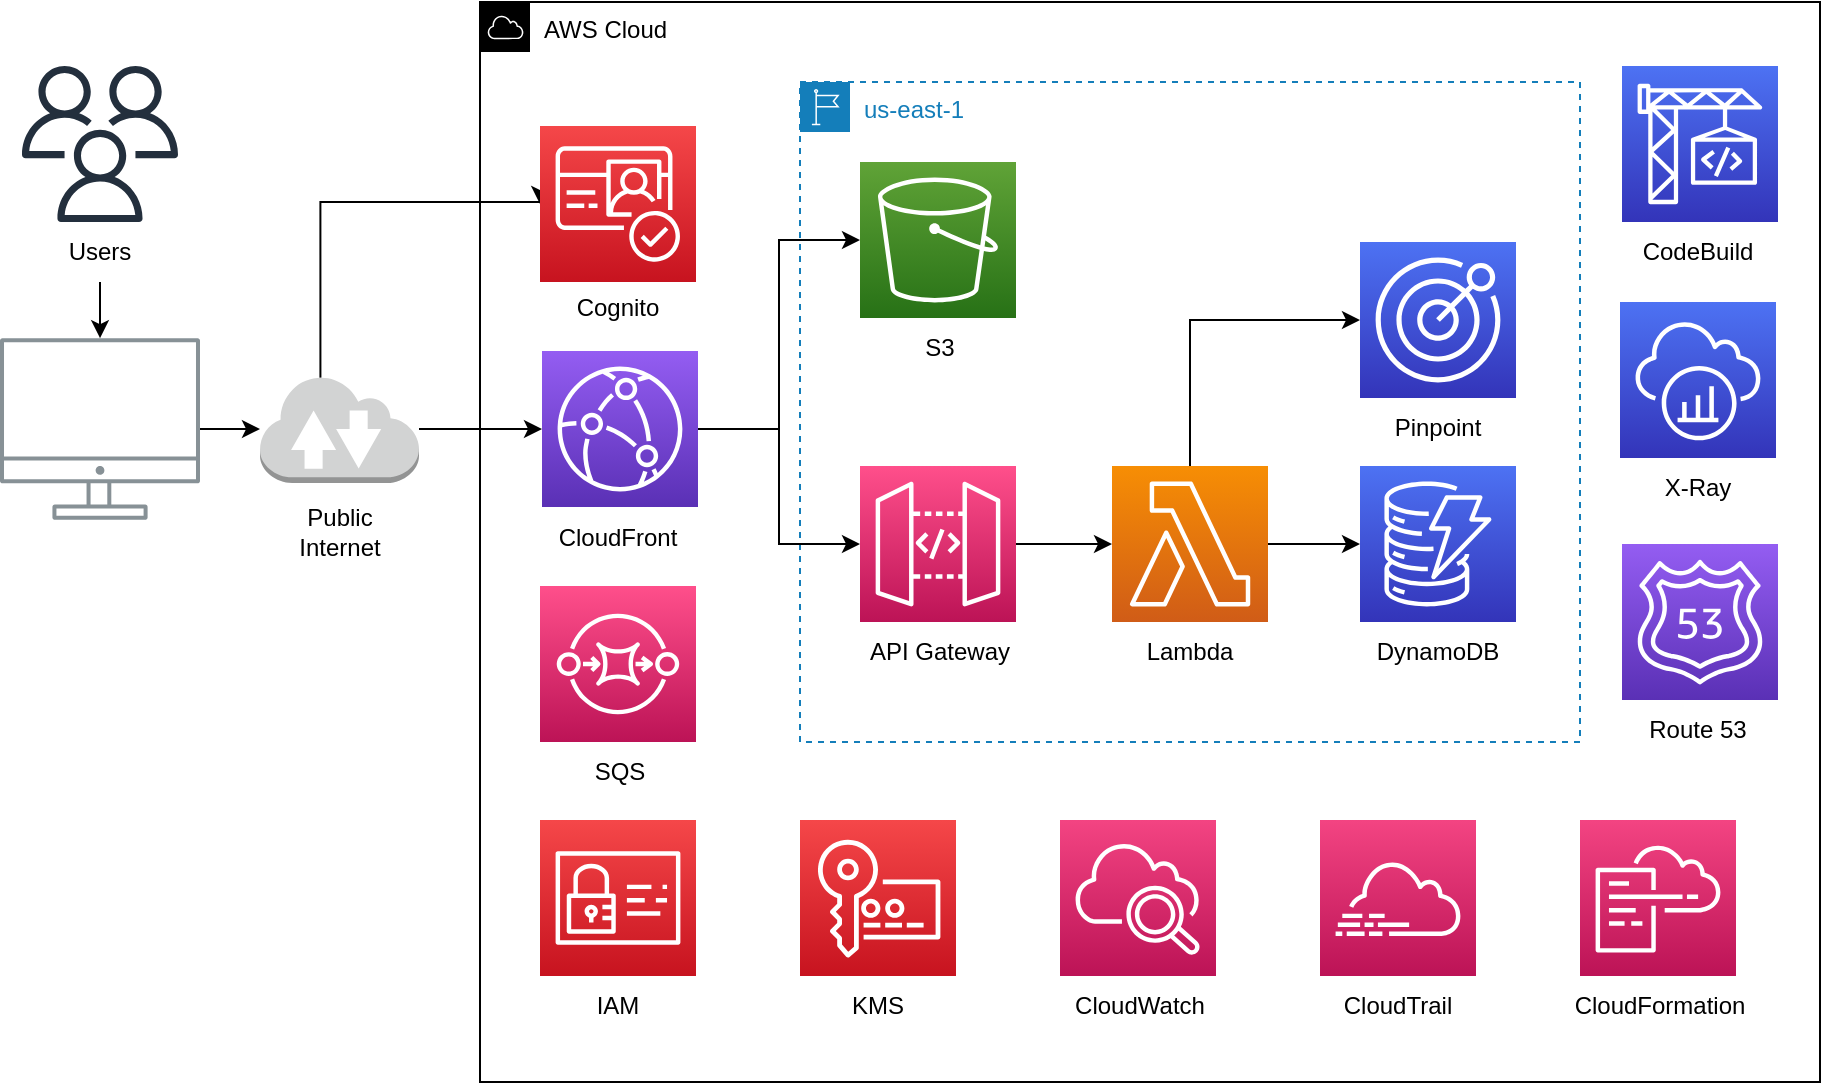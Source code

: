 <mxfile version="22.1.18" type="device">
  <diagram name="Page-1" id="qG-UgUb65IjQXbqusbek">
    <mxGraphModel dx="1222" dy="705" grid="1" gridSize="10" guides="1" tooltips="1" connect="1" arrows="1" fold="1" page="1" pageScale="1" pageWidth="850" pageHeight="1100" background="#ffffff" math="0" shadow="0">
      <root>
        <mxCell id="0" />
        <mxCell id="1" parent="0" />
        <mxCell id="VZD79AlnB5AnJJElgiWm-25" value="" style="edgeStyle=orthogonalEdgeStyle;rounded=0;orthogonalLoop=1;jettySize=auto;html=1;" parent="1" source="VZD79AlnB5AnJJElgiWm-4" target="VZD79AlnB5AnJJElgiWm-22" edge="1">
          <mxGeometry relative="1" as="geometry" />
        </mxCell>
        <mxCell id="VZD79AlnB5AnJJElgiWm-4" value="" style="sketch=0;outlineConnect=0;gradientColor=none;fontColor=#545B64;strokeColor=none;fillColor=#879196;dashed=0;verticalLabelPosition=bottom;verticalAlign=top;align=center;html=1;fontSize=12;fontStyle=0;aspect=fixed;shape=mxgraph.aws4.illustration_desktop;pointerEvents=1" parent="1" vertex="1">
          <mxGeometry x="50" y="228" width="100" height="91" as="geometry" />
        </mxCell>
        <mxCell id="VZD79AlnB5AnJJElgiWm-5" value="AWS Cloud" style="sketch=0;outlineConnect=0;html=1;whiteSpace=wrap;fontSize=12;fontStyle=0;shape=mxgraph.aws4.group;grIcon=mxgraph.aws4.group_aws_cloud;verticalAlign=top;align=left;spacingLeft=30;dashed=0;" parent="1" vertex="1">
          <mxGeometry x="290" y="60" width="670" height="540" as="geometry" />
        </mxCell>
        <mxCell id="VZD79AlnB5AnJJElgiWm-28" style="edgeStyle=orthogonalEdgeStyle;rounded=0;orthogonalLoop=1;jettySize=auto;html=1;exitX=1;exitY=0.5;exitDx=0;exitDy=0;exitPerimeter=0;entryX=0;entryY=0.5;entryDx=0;entryDy=0;entryPerimeter=0;" parent="1" source="VZD79AlnB5AnJJElgiWm-6" target="VZD79AlnB5AnJJElgiWm-7" edge="1">
          <mxGeometry relative="1" as="geometry" />
        </mxCell>
        <mxCell id="VZD79AlnB5AnJJElgiWm-6" value="" style="sketch=0;points=[[0,0,0],[0.25,0,0],[0.5,0,0],[0.75,0,0],[1,0,0],[0,1,0],[0.25,1,0],[0.5,1,0],[0.75,1,0],[1,1,0],[0,0.25,0],[0,0.5,0],[0,0.75,0],[1,0.25,0],[1,0.5,0],[1,0.75,0]];outlineConnect=0;fontColor=#232F3E;gradientColor=#945DF2;gradientDirection=north;fillColor=#5A30B5;strokeColor=#ffffff;dashed=0;verticalLabelPosition=bottom;verticalAlign=top;align=center;html=1;fontSize=12;fontStyle=0;aspect=fixed;shape=mxgraph.aws4.resourceIcon;resIcon=mxgraph.aws4.cloudfront;" parent="1" vertex="1">
          <mxGeometry x="321" y="234.5" width="78" height="78" as="geometry" />
        </mxCell>
        <mxCell id="VZD79AlnB5AnJJElgiWm-12" value="" style="sketch=0;points=[[0,0,0],[0.25,0,0],[0.5,0,0],[0.75,0,0],[1,0,0],[0,1,0],[0.25,1,0],[0.5,1,0],[0.75,1,0],[1,1,0],[0,0.25,0],[0,0.5,0],[0,0.75,0],[1,0.25,0],[1,0.5,0],[1,0.75,0]];points=[[0,0,0],[0.25,0,0],[0.5,0,0],[0.75,0,0],[1,0,0],[0,1,0],[0.25,1,0],[0.5,1,0],[0.75,1,0],[1,1,0],[0,0.25,0],[0,0.5,0],[0,0.75,0],[1,0.25,0],[1,0.5,0],[1,0.75,0]];outlineConnect=0;fontColor=#232F3E;gradientColor=#F34482;gradientDirection=north;fillColor=#BC1356;strokeColor=#ffffff;dashed=0;verticalLabelPosition=bottom;verticalAlign=top;align=center;html=1;fontSize=12;fontStyle=0;aspect=fixed;shape=mxgraph.aws4.resourceIcon;resIcon=mxgraph.aws4.cloudwatch_2;" parent="1" vertex="1">
          <mxGeometry x="580" y="469" width="78" height="78" as="geometry" />
        </mxCell>
        <mxCell id="VZD79AlnB5AnJJElgiWm-13" value="" style="sketch=0;points=[[0,0,0],[0.25,0,0],[0.5,0,0],[0.75,0,0],[1,0,0],[0,1,0],[0.25,1,0],[0.5,1,0],[0.75,1,0],[1,1,0],[0,0.25,0],[0,0.5,0],[0,0.75,0],[1,0.25,0],[1,0.5,0],[1,0.75,0]];points=[[0,0,0],[0.25,0,0],[0.5,0,0],[0.75,0,0],[1,0,0],[0,1,0],[0.25,1,0],[0.5,1,0],[0.75,1,0],[1,1,0],[0,0.25,0],[0,0.5,0],[0,0.75,0],[1,0.25,0],[1,0.5,0],[1,0.75,0]];outlineConnect=0;fontColor=#232F3E;gradientColor=#F34482;gradientDirection=north;fillColor=#BC1356;strokeColor=#ffffff;dashed=0;verticalLabelPosition=bottom;verticalAlign=top;align=center;html=1;fontSize=12;fontStyle=0;aspect=fixed;shape=mxgraph.aws4.resourceIcon;resIcon=mxgraph.aws4.cloudtrail;" parent="1" vertex="1">
          <mxGeometry x="710" y="469" width="78" height="78" as="geometry" />
        </mxCell>
        <mxCell id="VZD79AlnB5AnJJElgiWm-14" value="" style="sketch=0;points=[[0,0,0],[0.25,0,0],[0.5,0,0],[0.75,0,0],[1,0,0],[0,1,0],[0.25,1,0],[0.5,1,0],[0.75,1,0],[1,1,0],[0,0.25,0],[0,0.5,0],[0,0.75,0],[1,0.25,0],[1,0.5,0],[1,0.75,0]];points=[[0,0,0],[0.25,0,0],[0.5,0,0],[0.75,0,0],[1,0,0],[0,1,0],[0.25,1,0],[0.5,1,0],[0.75,1,0],[1,1,0],[0,0.25,0],[0,0.5,0],[0,0.75,0],[1,0.25,0],[1,0.5,0],[1,0.75,0]];outlineConnect=0;fontColor=#232F3E;gradientColor=#F34482;gradientDirection=north;fillColor=#BC1356;strokeColor=#ffffff;dashed=0;verticalLabelPosition=bottom;verticalAlign=top;align=center;html=1;fontSize=12;fontStyle=0;aspect=fixed;shape=mxgraph.aws4.resourceIcon;resIcon=mxgraph.aws4.cloudformation;" parent="1" vertex="1">
          <mxGeometry x="840" y="469" width="78" height="78" as="geometry" />
        </mxCell>
        <mxCell id="VZD79AlnB5AnJJElgiWm-15" value="" style="sketch=0;points=[[0,0,0],[0.25,0,0],[0.5,0,0],[0.75,0,0],[1,0,0],[0,1,0],[0.25,1,0],[0.5,1,0],[0.75,1,0],[1,1,0],[0,0.25,0],[0,0.5,0],[0,0.75,0],[1,0.25,0],[1,0.5,0],[1,0.75,0]];outlineConnect=0;fontColor=#232F3E;gradientColor=#4D72F3;gradientDirection=north;fillColor=#3334B9;strokeColor=#ffffff;dashed=0;verticalLabelPosition=bottom;verticalAlign=top;align=center;html=1;fontSize=12;fontStyle=0;aspect=fixed;shape=mxgraph.aws4.resourceIcon;resIcon=mxgraph.aws4.codebuild;" parent="1" vertex="1">
          <mxGeometry x="861" y="92" width="78" height="78" as="geometry" />
        </mxCell>
        <mxCell id="VZD79AlnB5AnJJElgiWm-16" value="" style="sketch=0;points=[[0,0,0],[0.25,0,0],[0.5,0,0],[0.75,0,0],[1,0,0],[0,1,0],[0.25,1,0],[0.5,1,0],[0.75,1,0],[1,1,0],[0,0.25,0],[0,0.5,0],[0,0.75,0],[1,0.25,0],[1,0.5,0],[1,0.75,0]];outlineConnect=0;fontColor=#232F3E;gradientColor=#4D72F3;gradientDirection=north;fillColor=#3334B9;strokeColor=#ffffff;dashed=0;verticalLabelPosition=bottom;verticalAlign=top;align=center;html=1;fontSize=12;fontStyle=0;aspect=fixed;shape=mxgraph.aws4.resourceIcon;resIcon=mxgraph.aws4.xray;" parent="1" vertex="1">
          <mxGeometry x="860" y="210" width="78" height="78" as="geometry" />
        </mxCell>
        <mxCell id="VZD79AlnB5AnJJElgiWm-17" value="us-east-1" style="points=[[0,0],[0.25,0],[0.5,0],[0.75,0],[1,0],[1,0.25],[1,0.5],[1,0.75],[1,1],[0.75,1],[0.5,1],[0.25,1],[0,1],[0,0.75],[0,0.5],[0,0.25]];outlineConnect=0;gradientColor=none;html=1;whiteSpace=wrap;fontSize=12;fontStyle=0;container=1;pointerEvents=0;collapsible=0;recursiveResize=0;shape=mxgraph.aws4.group;grIcon=mxgraph.aws4.group_region;strokeColor=#147EBA;fillColor=none;verticalAlign=top;align=left;spacingLeft=30;fontColor=#147EBA;dashed=1;" parent="1" vertex="1">
          <mxGeometry x="450" y="100" width="390" height="330" as="geometry" />
        </mxCell>
        <mxCell id="VZD79AlnB5AnJJElgiWm-10" value="" style="sketch=0;points=[[0,0,0],[0.25,0,0],[0.5,0,0],[0.75,0,0],[1,0,0],[0,1,0],[0.25,1,0],[0.5,1,0],[0.75,1,0],[1,1,0],[0,0.25,0],[0,0.5,0],[0,0.75,0],[1,0.25,0],[1,0.5,0],[1,0.75,0]];outlineConnect=0;fontColor=#232F3E;gradientColor=#4D72F3;gradientDirection=north;fillColor=#3334B9;strokeColor=#ffffff;dashed=0;verticalLabelPosition=bottom;verticalAlign=top;align=center;html=1;fontSize=12;fontStyle=0;aspect=fixed;shape=mxgraph.aws4.resourceIcon;resIcon=mxgraph.aws4.dynamodb;" parent="VZD79AlnB5AnJJElgiWm-17" vertex="1">
          <mxGeometry x="280" y="192" width="78" height="78" as="geometry" />
        </mxCell>
        <mxCell id="VZD79AlnB5AnJJElgiWm-31" value="" style="edgeStyle=orthogonalEdgeStyle;rounded=0;orthogonalLoop=1;jettySize=auto;html=1;" parent="VZD79AlnB5AnJJElgiWm-17" source="VZD79AlnB5AnJJElgiWm-9" target="VZD79AlnB5AnJJElgiWm-10" edge="1">
          <mxGeometry relative="1" as="geometry" />
        </mxCell>
        <mxCell id="VZD79AlnB5AnJJElgiWm-9" value="" style="sketch=0;points=[[0,0,0],[0.25,0,0],[0.5,0,0],[0.75,0,0],[1,0,0],[0,1,0],[0.25,1,0],[0.5,1,0],[0.75,1,0],[1,1,0],[0,0.25,0],[0,0.5,0],[0,0.75,0],[1,0.25,0],[1,0.5,0],[1,0.75,0]];outlineConnect=0;fontColor=#232F3E;gradientColor=#F78E04;gradientDirection=north;fillColor=#D05C17;strokeColor=#ffffff;dashed=0;verticalLabelPosition=bottom;verticalAlign=top;align=center;html=1;fontSize=12;fontStyle=0;aspect=fixed;shape=mxgraph.aws4.resourceIcon;resIcon=mxgraph.aws4.lambda;" parent="VZD79AlnB5AnJJElgiWm-17" vertex="1">
          <mxGeometry x="156" y="192" width="78" height="78" as="geometry" />
        </mxCell>
        <mxCell id="VZD79AlnB5AnJJElgiWm-30" value="" style="edgeStyle=orthogonalEdgeStyle;rounded=0;orthogonalLoop=1;jettySize=auto;html=1;" parent="VZD79AlnB5AnJJElgiWm-17" source="VZD79AlnB5AnJJElgiWm-8" target="VZD79AlnB5AnJJElgiWm-9" edge="1">
          <mxGeometry relative="1" as="geometry" />
        </mxCell>
        <mxCell id="VZD79AlnB5AnJJElgiWm-8" value="" style="sketch=0;points=[[0,0,0],[0.25,0,0],[0.5,0,0],[0.75,0,0],[1,0,0],[0,1,0],[0.25,1,0],[0.5,1,0],[0.75,1,0],[1,1,0],[0,0.25,0],[0,0.5,0],[0,0.75,0],[1,0.25,0],[1,0.5,0],[1,0.75,0]];outlineConnect=0;fontColor=#232F3E;gradientColor=#FF4F8B;gradientDirection=north;fillColor=#BC1356;strokeColor=#ffffff;dashed=0;verticalLabelPosition=bottom;verticalAlign=top;align=center;html=1;fontSize=12;fontStyle=0;aspect=fixed;shape=mxgraph.aws4.resourceIcon;resIcon=mxgraph.aws4.api_gateway;" parent="VZD79AlnB5AnJJElgiWm-17" vertex="1">
          <mxGeometry x="30" y="192" width="78" height="78" as="geometry" />
        </mxCell>
        <mxCell id="VZD79AlnB5AnJJElgiWm-7" value="" style="sketch=0;points=[[0,0,0],[0.25,0,0],[0.5,0,0],[0.75,0,0],[1,0,0],[0,1,0],[0.25,1,0],[0.5,1,0],[0.75,1,0],[1,1,0],[0,0.25,0],[0,0.5,0],[0,0.75,0],[1,0.25,0],[1,0.5,0],[1,0.75,0]];outlineConnect=0;fontColor=#232F3E;gradientColor=#60A337;gradientDirection=north;fillColor=#277116;strokeColor=#ffffff;dashed=0;verticalLabelPosition=bottom;verticalAlign=top;align=center;html=1;fontSize=12;fontStyle=0;aspect=fixed;shape=mxgraph.aws4.resourceIcon;resIcon=mxgraph.aws4.s3;" parent="VZD79AlnB5AnJJElgiWm-17" vertex="1">
          <mxGeometry x="30" y="40" width="78" height="78" as="geometry" />
        </mxCell>
        <mxCell id="VZD79AlnB5AnJJElgiWm-33" value="S3" style="text;strokeColor=none;align=center;fillColor=none;html=1;verticalAlign=middle;whiteSpace=wrap;rounded=0;" parent="VZD79AlnB5AnJJElgiWm-17" vertex="1">
          <mxGeometry x="40" y="118" width="60" height="30" as="geometry" />
        </mxCell>
        <mxCell id="VZD79AlnB5AnJJElgiWm-34" value="API Gateway" style="text;strokeColor=none;align=center;fillColor=none;html=1;verticalAlign=middle;whiteSpace=wrap;rounded=0;" parent="VZD79AlnB5AnJJElgiWm-17" vertex="1">
          <mxGeometry x="30" y="270" width="80" height="30" as="geometry" />
        </mxCell>
        <mxCell id="VZD79AlnB5AnJJElgiWm-36" value="DynamoDB" style="text;strokeColor=none;align=center;fillColor=none;html=1;verticalAlign=middle;whiteSpace=wrap;rounded=0;" parent="VZD79AlnB5AnJJElgiWm-17" vertex="1">
          <mxGeometry x="289" y="270" width="60" height="30" as="geometry" />
        </mxCell>
        <mxCell id="VZD79AlnB5AnJJElgiWm-35" value="Lambda" style="text;strokeColor=none;align=center;fillColor=none;html=1;verticalAlign=middle;whiteSpace=wrap;rounded=0;" parent="VZD79AlnB5AnJJElgiWm-17" vertex="1">
          <mxGeometry x="165" y="270" width="60" height="30" as="geometry" />
        </mxCell>
        <mxCell id="FB5Yy4rCc3C6j0JYNL0J-1" value="" style="sketch=0;points=[[0,0,0],[0.25,0,0],[0.5,0,0],[0.75,0,0],[1,0,0],[0,1,0],[0.25,1,0],[0.5,1,0],[0.75,1,0],[1,1,0],[0,0.25,0],[0,0.5,0],[0,0.75,0],[1,0.25,0],[1,0.5,0],[1,0.75,0]];outlineConnect=0;fontColor=#232F3E;gradientColor=#4D72F3;gradientDirection=north;fillColor=#3334B9;strokeColor=#ffffff;dashed=0;verticalLabelPosition=bottom;verticalAlign=top;align=center;html=1;fontSize=12;fontStyle=0;aspect=fixed;shape=mxgraph.aws4.resourceIcon;resIcon=mxgraph.aws4.pinpoint;" vertex="1" parent="VZD79AlnB5AnJJElgiWm-17">
          <mxGeometry x="280" y="80" width="78" height="78" as="geometry" />
        </mxCell>
        <mxCell id="FB5Yy4rCc3C6j0JYNL0J-2" style="edgeStyle=orthogonalEdgeStyle;rounded=0;orthogonalLoop=1;jettySize=auto;html=1;exitX=0.5;exitY=0;exitDx=0;exitDy=0;exitPerimeter=0;entryX=0;entryY=0.5;entryDx=0;entryDy=0;entryPerimeter=0;" edge="1" parent="VZD79AlnB5AnJJElgiWm-17" source="VZD79AlnB5AnJJElgiWm-9" target="FB5Yy4rCc3C6j0JYNL0J-1">
          <mxGeometry relative="1" as="geometry" />
        </mxCell>
        <mxCell id="FB5Yy4rCc3C6j0JYNL0J-3" value="Pinpoint" style="text;strokeColor=none;align=center;fillColor=none;html=1;verticalAlign=middle;whiteSpace=wrap;rounded=0;" vertex="1" parent="VZD79AlnB5AnJJElgiWm-17">
          <mxGeometry x="289" y="158" width="60" height="30" as="geometry" />
        </mxCell>
        <mxCell id="VZD79AlnB5AnJJElgiWm-18" value="" style="sketch=0;points=[[0,0,0],[0.25,0,0],[0.5,0,0],[0.75,0,0],[1,0,0],[0,1,0],[0.25,1,0],[0.5,1,0],[0.75,1,0],[1,1,0],[0,0.25,0],[0,0.5,0],[0,0.75,0],[1,0.25,0],[1,0.5,0],[1,0.75,0]];outlineConnect=0;fontColor=#232F3E;gradientColor=#F54749;gradientDirection=north;fillColor=#C7131F;strokeColor=#ffffff;dashed=0;verticalLabelPosition=bottom;verticalAlign=top;align=center;html=1;fontSize=12;fontStyle=0;aspect=fixed;shape=mxgraph.aws4.resourceIcon;resIcon=mxgraph.aws4.key_management_service;" parent="1" vertex="1">
          <mxGeometry x="450" y="469" width="78" height="78" as="geometry" />
        </mxCell>
        <mxCell id="VZD79AlnB5AnJJElgiWm-19" value="" style="sketch=0;points=[[0,0,0],[0.25,0,0],[0.5,0,0],[0.75,0,0],[1,0,0],[0,1,0],[0.25,1,0],[0.5,1,0],[0.75,1,0],[1,1,0],[0,0.25,0],[0,0.5,0],[0,0.75,0],[1,0.25,0],[1,0.5,0],[1,0.75,0]];outlineConnect=0;fontColor=#232F3E;gradientColor=#F54749;gradientDirection=north;fillColor=#C7131F;strokeColor=#ffffff;dashed=0;verticalLabelPosition=bottom;verticalAlign=top;align=center;html=1;fontSize=12;fontStyle=0;aspect=fixed;shape=mxgraph.aws4.resourceIcon;resIcon=mxgraph.aws4.identity_and_access_management;" parent="1" vertex="1">
          <mxGeometry x="320" y="469" width="78" height="78" as="geometry" />
        </mxCell>
        <mxCell id="VZD79AlnB5AnJJElgiWm-20" value="" style="sketch=0;outlineConnect=0;fontColor=#232F3E;gradientColor=none;fillColor=#232F3D;strokeColor=none;dashed=0;verticalLabelPosition=bottom;verticalAlign=top;align=center;html=1;fontSize=12;fontStyle=0;aspect=fixed;pointerEvents=1;shape=mxgraph.aws4.users;" parent="1" vertex="1">
          <mxGeometry x="61" y="92" width="78" height="78" as="geometry" />
        </mxCell>
        <mxCell id="GsidO1ZGb8wikBqFldEd-4" value="" style="edgeStyle=orthogonalEdgeStyle;rounded=0;orthogonalLoop=1;jettySize=auto;html=1;" parent="1" source="VZD79AlnB5AnJJElgiWm-22" target="VZD79AlnB5AnJJElgiWm-6" edge="1">
          <mxGeometry relative="1" as="geometry" />
        </mxCell>
        <mxCell id="GsidO1ZGb8wikBqFldEd-5" style="edgeStyle=orthogonalEdgeStyle;rounded=0;orthogonalLoop=1;jettySize=auto;html=1;exitX=0.38;exitY=0.025;exitDx=0;exitDy=0;exitPerimeter=0;entryX=0;entryY=0.5;entryDx=0;entryDy=0;entryPerimeter=0;" parent="1" source="VZD79AlnB5AnJJElgiWm-22" target="GsidO1ZGb8wikBqFldEd-1" edge="1">
          <mxGeometry relative="1" as="geometry">
            <Array as="points">
              <mxPoint x="210" y="160" />
            </Array>
          </mxGeometry>
        </mxCell>
        <mxCell id="VZD79AlnB5AnJJElgiWm-22" value="" style="outlineConnect=0;dashed=0;verticalLabelPosition=bottom;verticalAlign=top;align=center;html=1;shape=mxgraph.aws3.internet_2;fillColor=#D2D3D3;gradientColor=none;" parent="1" vertex="1">
          <mxGeometry x="180" y="246.5" width="79.5" height="54" as="geometry" />
        </mxCell>
        <mxCell id="VZD79AlnB5AnJJElgiWm-24" style="edgeStyle=orthogonalEdgeStyle;rounded=0;orthogonalLoop=1;jettySize=auto;html=1;exitX=0.5;exitY=1;exitDx=0;exitDy=0;" parent="1" source="VZD79AlnB5AnJJElgiWm-23" target="VZD79AlnB5AnJJElgiWm-4" edge="1">
          <mxGeometry relative="1" as="geometry" />
        </mxCell>
        <mxCell id="VZD79AlnB5AnJJElgiWm-23" value="Users" style="text;strokeColor=none;align=center;fillColor=none;html=1;verticalAlign=middle;whiteSpace=wrap;rounded=0;" parent="1" vertex="1">
          <mxGeometry x="70" y="170" width="60" height="30" as="geometry" />
        </mxCell>
        <mxCell id="VZD79AlnB5AnJJElgiWm-26" value="Public Internet" style="text;strokeColor=none;align=center;fillColor=none;html=1;verticalAlign=middle;whiteSpace=wrap;rounded=0;" parent="1" vertex="1">
          <mxGeometry x="189.75" y="310" width="60" height="30" as="geometry" />
        </mxCell>
        <mxCell id="VZD79AlnB5AnJJElgiWm-32" value="CloudFront" style="text;strokeColor=none;align=center;fillColor=none;html=1;verticalAlign=middle;whiteSpace=wrap;rounded=0;" parent="1" vertex="1">
          <mxGeometry x="329" y="312.5" width="60" height="30" as="geometry" />
        </mxCell>
        <mxCell id="VZD79AlnB5AnJJElgiWm-37" value="CodeBuild" style="text;strokeColor=none;align=center;fillColor=none;html=1;verticalAlign=middle;whiteSpace=wrap;rounded=0;" parent="1" vertex="1">
          <mxGeometry x="869" y="170" width="60" height="30" as="geometry" />
        </mxCell>
        <mxCell id="VZD79AlnB5AnJJElgiWm-38" value="X-Ray" style="text;strokeColor=none;align=center;fillColor=none;html=1;verticalAlign=middle;whiteSpace=wrap;rounded=0;" parent="1" vertex="1">
          <mxGeometry x="869" y="288" width="60" height="30" as="geometry" />
        </mxCell>
        <mxCell id="VZD79AlnB5AnJJElgiWm-39" value="IAM" style="text;strokeColor=none;align=center;fillColor=none;html=1;verticalAlign=middle;whiteSpace=wrap;rounded=0;" parent="1" vertex="1">
          <mxGeometry x="329" y="547" width="60" height="30" as="geometry" />
        </mxCell>
        <mxCell id="VZD79AlnB5AnJJElgiWm-40" value="KMS" style="text;strokeColor=none;align=center;fillColor=none;html=1;verticalAlign=middle;whiteSpace=wrap;rounded=0;" parent="1" vertex="1">
          <mxGeometry x="459" y="547" width="60" height="30" as="geometry" />
        </mxCell>
        <mxCell id="VZD79AlnB5AnJJElgiWm-41" value="CloudWatch" style="text;strokeColor=none;align=center;fillColor=none;html=1;verticalAlign=middle;whiteSpace=wrap;rounded=0;" parent="1" vertex="1">
          <mxGeometry x="580" y="547" width="80" height="30" as="geometry" />
        </mxCell>
        <mxCell id="VZD79AlnB5AnJJElgiWm-42" value="CloudTrail" style="text;strokeColor=none;align=center;fillColor=none;html=1;verticalAlign=middle;whiteSpace=wrap;rounded=0;" parent="1" vertex="1">
          <mxGeometry x="719" y="547" width="60" height="30" as="geometry" />
        </mxCell>
        <mxCell id="VZD79AlnB5AnJJElgiWm-43" value="CloudFormation" style="text;strokeColor=none;align=center;fillColor=none;html=1;verticalAlign=middle;whiteSpace=wrap;rounded=0;" parent="1" vertex="1">
          <mxGeometry x="840" y="547" width="80" height="30" as="geometry" />
        </mxCell>
        <mxCell id="xklL_Fg9Beb2lXxSbTD7-1" value="" style="sketch=0;points=[[0,0,0],[0.25,0,0],[0.5,0,0],[0.75,0,0],[1,0,0],[0,1,0],[0.25,1,0],[0.5,1,0],[0.75,1,0],[1,1,0],[0,0.25,0],[0,0.5,0],[0,0.75,0],[1,0.25,0],[1,0.5,0],[1,0.75,0]];outlineConnect=0;fontColor=#232F3E;gradientColor=#FF4F8B;gradientDirection=north;fillColor=#BC1356;strokeColor=#ffffff;dashed=0;verticalLabelPosition=bottom;verticalAlign=top;align=center;html=1;fontSize=12;fontStyle=0;aspect=fixed;shape=mxgraph.aws4.resourceIcon;resIcon=mxgraph.aws4.sqs;" parent="1" vertex="1">
          <mxGeometry x="320" y="352" width="78" height="78" as="geometry" />
        </mxCell>
        <mxCell id="zO_9wZZK_bIiysLVIOaA-1" value="SQS" style="text;strokeColor=none;align=center;fillColor=none;html=1;verticalAlign=middle;whiteSpace=wrap;rounded=0;" parent="1" vertex="1">
          <mxGeometry x="330" y="430" width="60" height="30" as="geometry" />
        </mxCell>
        <mxCell id="zO_9wZZK_bIiysLVIOaA-2" value="" style="sketch=0;points=[[0,0,0],[0.25,0,0],[0.5,0,0],[0.75,0,0],[1,0,0],[0,1,0],[0.25,1,0],[0.5,1,0],[0.75,1,0],[1,1,0],[0,0.25,0],[0,0.5,0],[0,0.75,0],[1,0.25,0],[1,0.5,0],[1,0.75,0]];outlineConnect=0;fontColor=#232F3E;gradientColor=#945DF2;gradientDirection=north;fillColor=#5A30B5;strokeColor=#ffffff;dashed=0;verticalLabelPosition=bottom;verticalAlign=top;align=center;html=1;fontSize=12;fontStyle=0;aspect=fixed;shape=mxgraph.aws4.resourceIcon;resIcon=mxgraph.aws4.route_53;" parent="1" vertex="1">
          <mxGeometry x="861" y="331" width="78" height="78" as="geometry" />
        </mxCell>
        <mxCell id="zO_9wZZK_bIiysLVIOaA-3" value="Route 53" style="text;strokeColor=none;align=center;fillColor=none;html=1;verticalAlign=middle;whiteSpace=wrap;rounded=0;" parent="1" vertex="1">
          <mxGeometry x="869" y="409" width="60" height="30" as="geometry" />
        </mxCell>
        <mxCell id="4e1eeldKnqLkhNWeA9hh-2" style="edgeStyle=orthogonalEdgeStyle;rounded=0;orthogonalLoop=1;jettySize=auto;html=1;exitX=1;exitY=0.5;exitDx=0;exitDy=0;exitPerimeter=0;entryX=0;entryY=0.5;entryDx=0;entryDy=0;entryPerimeter=0;" parent="1" source="VZD79AlnB5AnJJElgiWm-6" target="VZD79AlnB5AnJJElgiWm-8" edge="1">
          <mxGeometry relative="1" as="geometry">
            <mxPoint x="408" y="239" as="sourcePoint" />
            <mxPoint x="490" y="189" as="targetPoint" />
          </mxGeometry>
        </mxCell>
        <mxCell id="GsidO1ZGb8wikBqFldEd-1" value="" style="sketch=0;points=[[0,0,0],[0.25,0,0],[0.5,0,0],[0.75,0,0],[1,0,0],[0,1,0],[0.25,1,0],[0.5,1,0],[0.75,1,0],[1,1,0],[0,0.25,0],[0,0.5,0],[0,0.75,0],[1,0.25,0],[1,0.5,0],[1,0.75,0]];outlineConnect=0;fontColor=#232F3E;gradientColor=#F54749;gradientDirection=north;fillColor=#C7131F;strokeColor=#ffffff;dashed=0;verticalLabelPosition=bottom;verticalAlign=top;align=center;html=1;fontSize=12;fontStyle=0;aspect=fixed;shape=mxgraph.aws4.resourceIcon;resIcon=mxgraph.aws4.cognito;" parent="1" vertex="1">
          <mxGeometry x="320" y="122" width="78" height="78" as="geometry" />
        </mxCell>
        <mxCell id="GsidO1ZGb8wikBqFldEd-2" value="Cognito" style="text;strokeColor=none;align=center;fillColor=none;html=1;verticalAlign=middle;whiteSpace=wrap;rounded=0;" parent="1" vertex="1">
          <mxGeometry x="329" y="198" width="60" height="30" as="geometry" />
        </mxCell>
      </root>
    </mxGraphModel>
  </diagram>
</mxfile>
